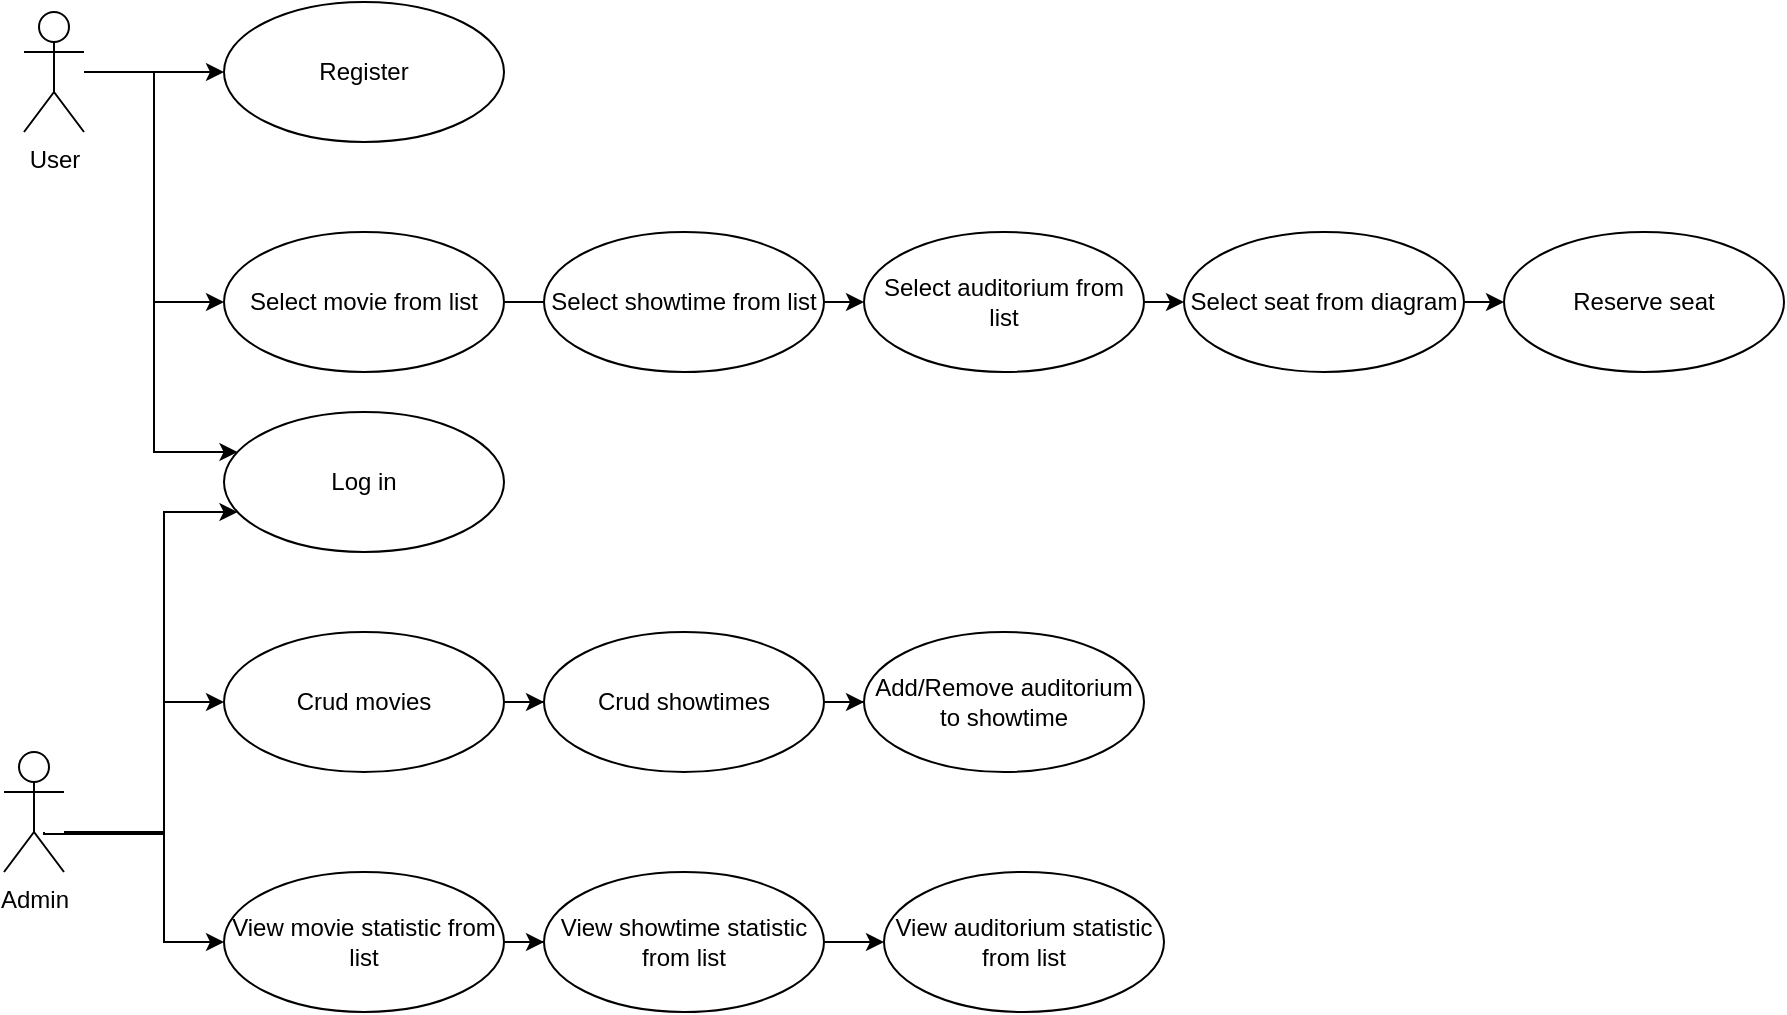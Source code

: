 <mxfile version="24.7.8">
  <diagram name="Page-1" id="urToz_TxoqsLqZ5IQnIK">
    <mxGraphModel grid="1" page="1" gridSize="10" guides="1" tooltips="1" connect="1" arrows="1" fold="1" pageScale="1" pageWidth="827" pageHeight="1169" math="0" shadow="0">
      <root>
        <mxCell id="0" />
        <mxCell id="1" parent="0" />
        <mxCell id="4MbK3a_Zt9pyAfJg-caS-10" style="edgeStyle=orthogonalEdgeStyle;rounded=0;orthogonalLoop=1;jettySize=auto;html=1;" edge="1" parent="1" source="4MbK3a_Zt9pyAfJg-caS-1" target="4MbK3a_Zt9pyAfJg-caS-8">
          <mxGeometry relative="1" as="geometry">
            <Array as="points">
              <mxPoint x="130" y="480" />
              <mxPoint x="130" y="320" />
            </Array>
          </mxGeometry>
        </mxCell>
        <mxCell id="4MbK3a_Zt9pyAfJg-caS-14" style="edgeStyle=orthogonalEdgeStyle;rounded=0;orthogonalLoop=1;jettySize=auto;html=1;entryX=0;entryY=0.5;entryDx=0;entryDy=0;" edge="1" parent="1" target="4MbK3a_Zt9pyAfJg-caS-13">
          <mxGeometry relative="1" as="geometry">
            <mxPoint x="70" y="480" as="sourcePoint" />
            <Array as="points">
              <mxPoint x="70" y="481" />
              <mxPoint x="130" y="481" />
              <mxPoint x="130" y="415" />
            </Array>
          </mxGeometry>
        </mxCell>
        <mxCell id="4MbK3a_Zt9pyAfJg-caS-25" style="edgeStyle=orthogonalEdgeStyle;rounded=0;orthogonalLoop=1;jettySize=auto;html=1;entryX=0;entryY=0.5;entryDx=0;entryDy=0;" edge="1" parent="1" target="4MbK3a_Zt9pyAfJg-caS-24">
          <mxGeometry relative="1" as="geometry">
            <mxPoint x="70" y="480" as="sourcePoint" />
            <Array as="points">
              <mxPoint x="70" y="481" />
              <mxPoint x="130" y="481" />
              <mxPoint x="130" y="535" />
            </Array>
          </mxGeometry>
        </mxCell>
        <mxCell id="4MbK3a_Zt9pyAfJg-caS-1" value="Admin" style="shape=umlActor;verticalLabelPosition=bottom;verticalAlign=top;html=1;" vertex="1" parent="1">
          <mxGeometry x="50" y="440" width="30" height="60" as="geometry" />
        </mxCell>
        <mxCell id="4MbK3a_Zt9pyAfJg-caS-9" style="edgeStyle=orthogonalEdgeStyle;rounded=0;orthogonalLoop=1;jettySize=auto;html=1;" edge="1" parent="1" source="4MbK3a_Zt9pyAfJg-caS-2" target="4MbK3a_Zt9pyAfJg-caS-8">
          <mxGeometry relative="1" as="geometry">
            <Array as="points">
              <mxPoint x="125" y="100" />
              <mxPoint x="125" y="290" />
            </Array>
          </mxGeometry>
        </mxCell>
        <mxCell id="4MbK3a_Zt9pyAfJg-caS-12" style="edgeStyle=orthogonalEdgeStyle;rounded=0;orthogonalLoop=1;jettySize=auto;html=1;" edge="1" parent="1" source="4MbK3a_Zt9pyAfJg-caS-2" target="4MbK3a_Zt9pyAfJg-caS-11">
          <mxGeometry relative="1" as="geometry" />
        </mxCell>
        <mxCell id="4MbK3a_Zt9pyAfJg-caS-17" style="edgeStyle=orthogonalEdgeStyle;rounded=0;orthogonalLoop=1;jettySize=auto;html=1;entryX=0;entryY=0.5;entryDx=0;entryDy=0;" edge="1" parent="1" source="4MbK3a_Zt9pyAfJg-caS-2" target="4MbK3a_Zt9pyAfJg-caS-15">
          <mxGeometry relative="1" as="geometry" />
        </mxCell>
        <mxCell id="4MbK3a_Zt9pyAfJg-caS-2" value="User" style="shape=umlActor;verticalLabelPosition=bottom;verticalAlign=top;html=1;" vertex="1" parent="1">
          <mxGeometry x="60" y="70" width="30" height="60" as="geometry" />
        </mxCell>
        <mxCell id="4MbK3a_Zt9pyAfJg-caS-8" value="Log in" style="ellipse;whiteSpace=wrap;html=1;" vertex="1" parent="1">
          <mxGeometry x="160" y="270" width="140" height="70" as="geometry" />
        </mxCell>
        <mxCell id="4MbK3a_Zt9pyAfJg-caS-11" value="Register" style="ellipse;whiteSpace=wrap;html=1;" vertex="1" parent="1">
          <mxGeometry x="160" y="65" width="140" height="70" as="geometry" />
        </mxCell>
        <mxCell id="4MbK3a_Zt9pyAfJg-caS-32" style="edgeStyle=orthogonalEdgeStyle;rounded=0;orthogonalLoop=1;jettySize=auto;html=1;" edge="1" parent="1" source="4MbK3a_Zt9pyAfJg-caS-13" target="4MbK3a_Zt9pyAfJg-caS-31">
          <mxGeometry relative="1" as="geometry" />
        </mxCell>
        <mxCell id="4MbK3a_Zt9pyAfJg-caS-13" value="Crud movies" style="ellipse;whiteSpace=wrap;html=1;" vertex="1" parent="1">
          <mxGeometry x="160" y="380" width="140" height="70" as="geometry" />
        </mxCell>
        <mxCell id="4MbK3a_Zt9pyAfJg-caS-22" style="edgeStyle=orthogonalEdgeStyle;rounded=0;orthogonalLoop=1;jettySize=auto;html=1;exitX=1;exitY=0.5;exitDx=0;exitDy=0;entryX=0;entryY=0.5;entryDx=0;entryDy=0;" edge="1" parent="1" source="4MbK3a_Zt9pyAfJg-caS-15" target="4MbK3a_Zt9pyAfJg-caS-20">
          <mxGeometry relative="1" as="geometry" />
        </mxCell>
        <mxCell id="4MbK3a_Zt9pyAfJg-caS-15" value="Select movie from list" style="ellipse;whiteSpace=wrap;html=1;" vertex="1" parent="1">
          <mxGeometry x="160" y="180" width="140" height="70" as="geometry" />
        </mxCell>
        <mxCell id="4MbK3a_Zt9pyAfJg-caS-23" style="edgeStyle=orthogonalEdgeStyle;rounded=0;orthogonalLoop=1;jettySize=auto;html=1;exitX=1;exitY=0.5;exitDx=0;exitDy=0;entryX=0;entryY=0.5;entryDx=0;entryDy=0;" edge="1" parent="1" source="4MbK3a_Zt9pyAfJg-caS-38" target="4MbK3a_Zt9pyAfJg-caS-21">
          <mxGeometry relative="1" as="geometry" />
        </mxCell>
        <mxCell id="4MbK3a_Zt9pyAfJg-caS-20" value="Select auditorium from list" style="ellipse;whiteSpace=wrap;html=1;" vertex="1" parent="1">
          <mxGeometry x="480" y="180" width="140" height="70" as="geometry" />
        </mxCell>
        <mxCell id="4MbK3a_Zt9pyAfJg-caS-21" value="Reserve seat" style="ellipse;whiteSpace=wrap;html=1;" vertex="1" parent="1">
          <mxGeometry x="800" y="180" width="140" height="70" as="geometry" />
        </mxCell>
        <mxCell id="4MbK3a_Zt9pyAfJg-caS-35" style="edgeStyle=orthogonalEdgeStyle;rounded=0;orthogonalLoop=1;jettySize=auto;html=1;" edge="1" parent="1" source="4MbK3a_Zt9pyAfJg-caS-24" target="4MbK3a_Zt9pyAfJg-caS-34">
          <mxGeometry relative="1" as="geometry" />
        </mxCell>
        <mxCell id="4MbK3a_Zt9pyAfJg-caS-24" value="View movie statistic from list" style="ellipse;whiteSpace=wrap;html=1;" vertex="1" parent="1">
          <mxGeometry x="160" y="500" width="140" height="70" as="geometry" />
        </mxCell>
        <mxCell id="4MbK3a_Zt9pyAfJg-caS-26" value="View auditorium statistic from list" style="ellipse;whiteSpace=wrap;html=1;" vertex="1" parent="1">
          <mxGeometry x="490" y="500" width="140" height="70" as="geometry" />
        </mxCell>
        <mxCell id="4MbK3a_Zt9pyAfJg-caS-28" value="Add/Remove auditorium to showtime" style="ellipse;whiteSpace=wrap;html=1;" vertex="1" parent="1">
          <mxGeometry x="480" y="380" width="140" height="70" as="geometry" />
        </mxCell>
        <mxCell id="4MbK3a_Zt9pyAfJg-caS-30" value="Select showtime from list" style="ellipse;whiteSpace=wrap;html=1;" vertex="1" parent="1">
          <mxGeometry x="320" y="180" width="140" height="70" as="geometry" />
        </mxCell>
        <mxCell id="4MbK3a_Zt9pyAfJg-caS-33" style="edgeStyle=orthogonalEdgeStyle;rounded=0;orthogonalLoop=1;jettySize=auto;html=1;" edge="1" parent="1" source="4MbK3a_Zt9pyAfJg-caS-31" target="4MbK3a_Zt9pyAfJg-caS-28">
          <mxGeometry relative="1" as="geometry" />
        </mxCell>
        <mxCell id="4MbK3a_Zt9pyAfJg-caS-31" value="Crud showtimes" style="ellipse;whiteSpace=wrap;html=1;" vertex="1" parent="1">
          <mxGeometry x="320" y="380" width="140" height="70" as="geometry" />
        </mxCell>
        <mxCell id="4MbK3a_Zt9pyAfJg-caS-36" style="edgeStyle=orthogonalEdgeStyle;rounded=0;orthogonalLoop=1;jettySize=auto;html=1;entryX=0;entryY=0.5;entryDx=0;entryDy=0;" edge="1" parent="1" source="4MbK3a_Zt9pyAfJg-caS-34" target="4MbK3a_Zt9pyAfJg-caS-26">
          <mxGeometry relative="1" as="geometry" />
        </mxCell>
        <mxCell id="4MbK3a_Zt9pyAfJg-caS-34" value="View showtime statistic from list" style="ellipse;whiteSpace=wrap;html=1;" vertex="1" parent="1">
          <mxGeometry x="320" y="500" width="140" height="70" as="geometry" />
        </mxCell>
        <mxCell id="4MbK3a_Zt9pyAfJg-caS-39" value="" style="edgeStyle=orthogonalEdgeStyle;rounded=0;orthogonalLoop=1;jettySize=auto;html=1;exitX=1;exitY=0.5;exitDx=0;exitDy=0;entryX=0;entryY=0.5;entryDx=0;entryDy=0;" edge="1" parent="1" source="4MbK3a_Zt9pyAfJg-caS-20" target="4MbK3a_Zt9pyAfJg-caS-38">
          <mxGeometry relative="1" as="geometry">
            <mxPoint x="620" y="215" as="sourcePoint" />
            <mxPoint x="820" y="215" as="targetPoint" />
          </mxGeometry>
        </mxCell>
        <mxCell id="4MbK3a_Zt9pyAfJg-caS-38" value="Select seat from diagram" style="ellipse;whiteSpace=wrap;html=1;" vertex="1" parent="1">
          <mxGeometry x="640" y="180" width="140" height="70" as="geometry" />
        </mxCell>
      </root>
    </mxGraphModel>
  </diagram>
</mxfile>
